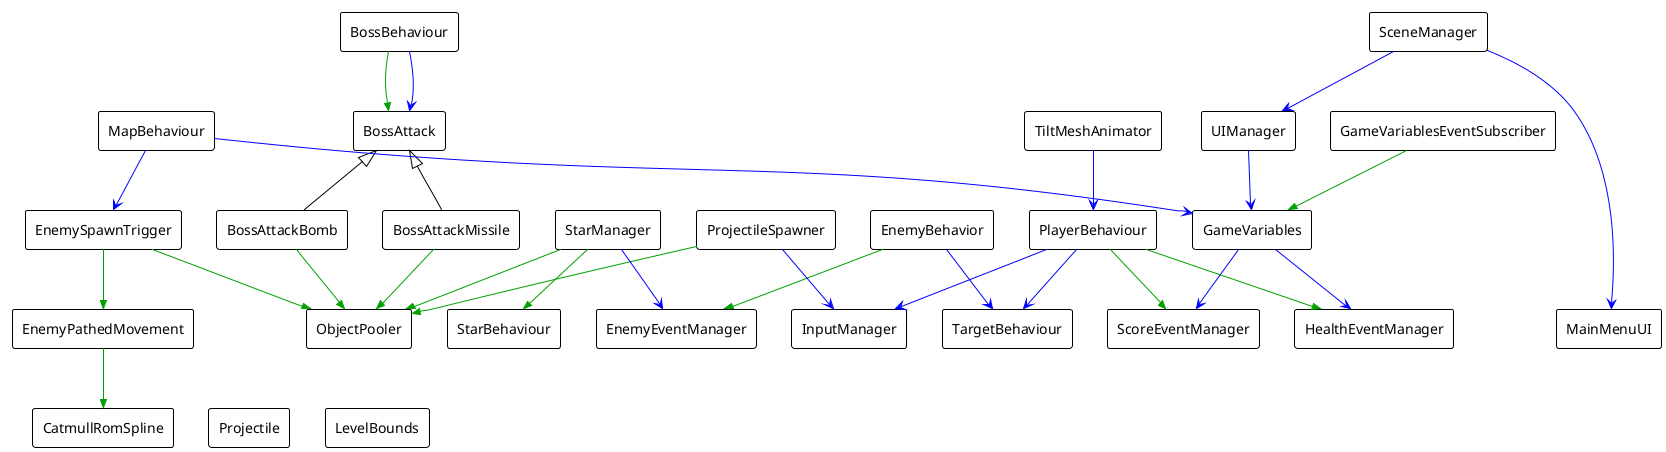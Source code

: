 @startuml

!theme plain
top to bottom direction

rectangle EnemyEventManager
rectangle StarBehaviour
rectangle HealthEventManager
rectangle MapBehaviour
rectangle ObjectPooler
rectangle GameVariables
rectangle ScoreEventManager
rectangle TiltMeshAnimator
rectangle TargetBehaviour

rectangle UIManager
rectangle EnemySpawnTrigger

rectangle EnemyBehavior
rectangle ProjectileSpawner
rectangle BossAttackBomb
rectangle BossAttackMissile
rectangle GameVariablesEventSubscriber
rectangle PlayerBehaviour
rectangle StarManager

rectangle BossAttack

rectangle BossBehaviour
rectangle EnemyPathedMovement

rectangle InputManager

rectangle SceneManager

rectangle MainMenuUI

together {
    rectangle LevelBounds
    rectangle Projectile
    rectangle CatmullRomSpline
}


BossAttack                    ^-[plain]-           BossAttackBomb
BossAttack                    ^-[plain]-           BossAttackMissile
BossAttackBomb                -[#00a000]->>        ObjectPooler
BossAttackMissile             -[#00a000]->>        ObjectPooler

BossBehaviour                 -[#00a000]->>        BossAttack
BossBehaviour                 -[#0000ff]->         BossAttack

EnemyBehavior                 -[#00a000]->>        EnemyEventManager
EnemyBehavior                 -[#0000ff]->         TargetBehaviour

EnemySpawnTrigger             -[#00a000]->>        ObjectPooler
EnemySpawnTrigger             -[#00a000]->>        EnemyPathedMovement

EnemyPathedMovement           -[#00a000]->>        CatmullRomSpline

GameVariables                 -[#0000ff]->         HealthEventManager
GameVariables                 -[#0000ff]->         ScoreEventManager

GameVariablesEventSubscriber  -[#00a000]->>        GameVariables

MapBehaviour                  -[#0000ff]->         EnemySpawnTrigger
MapBehaviour                  -[#0000ff]->         GameVariables

PlayerBehaviour               -[#00a000]->>        HealthEventManager
PlayerBehaviour               -[#0000ff]->         InputManager
PlayerBehaviour               -[#00a000]->>        ScoreEventManager
PlayerBehaviour               -[#0000ff]->         TargetBehaviour

ProjectileSpawner             -[#0000ff]->         InputManager
ProjectileSpawner             -[#00a000]->>        ObjectPooler

SceneManager                  -[#0000ff]->         UIManager
SceneManager                  -[#0000ff]--->       MainMenuUI

StarManager                   -[#0000ff]->         EnemyEventManager
StarManager                   -[#00a000]->>        ObjectPooler
StarManager                   -[#00a000]->>        StarBehaviour

TiltMeshAnimator              -[#0000ff]->         PlayerBehaviour

UIManager                     -[#0000ff]->         GameVariables

' BossBehaviour                 -[#3574f0,plain]->>  BossAttackBomb                                 
' BossBehaviour                 -[#3574f0,plain]->>  BossAttackMissile                   
' EnemyBehavior                 -[#3574f0,plain]->>  EnemyEventManager            
' EnemyBehavior                 -[#3574f0,plain]->>  Projectile       
' EnemyBehavior                 -[#3574f0,plain]->>  TargetBehaviour            
' EnemyPathedMovement           -[#3574f0,plain]->>  CatmullRomSpline             
' EnemyPathedMovement           -[#5fad65,dotted]->>  CatmullRomSpline             
' EnemyPathedMovement           -[#3574f0,plain]->>  EnemyBehavior                
' EnemySpawnTrigger             -[#5fad65,dotted]->>  CatmullRomSpline             
' EnemySpawnTrigger             -[#3574f0,plain]->>  EnemyPathedMovement          
' GameVariablesEventSubscriber  -[#3574f0,plain]->>  GameVariables                
' GameVariablesEventSubscriber  -[#5fad65,dotted]->>  GameVariables                
' GameVariablesEventSubscriber  -[#5fad65,dotted]->>  GameVariablesEventSubscriber 
' GameVariablesEventSubscriber  -[#3574f0,plain]->>  HealthEventManager           
' GameVariablesEventSubscriber  -[#3574f0,plain]->>  ScoreEventManager            
' LevelBounds                   -[#5fad65,dotted]->>  LevelBounds                               
' ObjectPooler                  -[#5fad65,dotted]->>  ObjectPooler                 
' PlayerBehaviour               -[#3574f0,plain]->>  HealthEventManager           
' PlayerBehaviour               -[#3574f0,plain]->>  ScoreEventManager            
' PlayerBehaviour               -[#3574f0,plain]->>  StarBehaviour
' PlayerBehaviour               -[#3574f0,plain]->>  TargetBehaviour
' StarManager                   -[#3574f0,plain]->>  EnemyEventManager                  
' StarManager                   -[#3574f0,plain]->>  StarBehaviour                
' StarManager                   -[#5fad65,dotted]->>  StarManager                  
' UIManager                     -[#3574f0,plain]->>  GameVariables                
' UIManager                     -[#5fad65,dotted]->>  GameVariables                
' UIManager                     -[#5fad65,dotted]->>  UIManager                    
@enduml
